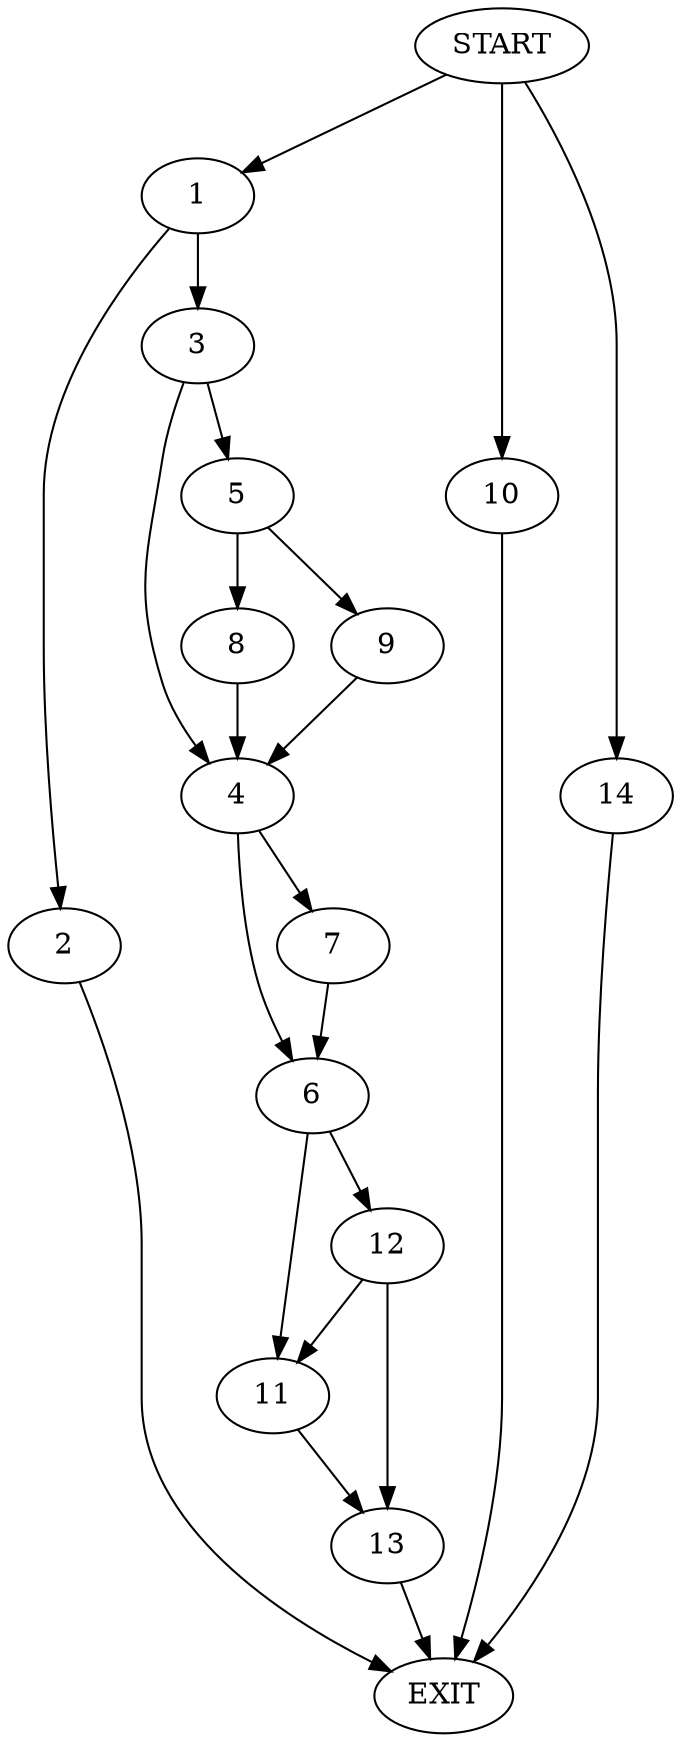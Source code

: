 digraph {
0 [label="START"]
15 [label="EXIT"]
0 -> 1
1 -> 2
1 -> 3
3 -> 4
3 -> 5
2 -> 15
4 -> 6
4 -> 7
5 -> 8
5 -> 9
9 -> 4
8 -> 4
0 -> 10
10 -> 15
7 -> 6
6 -> 11
6 -> 12
12 -> 11
12 -> 13
11 -> 13
13 -> 15
0 -> 14
14 -> 15
}
